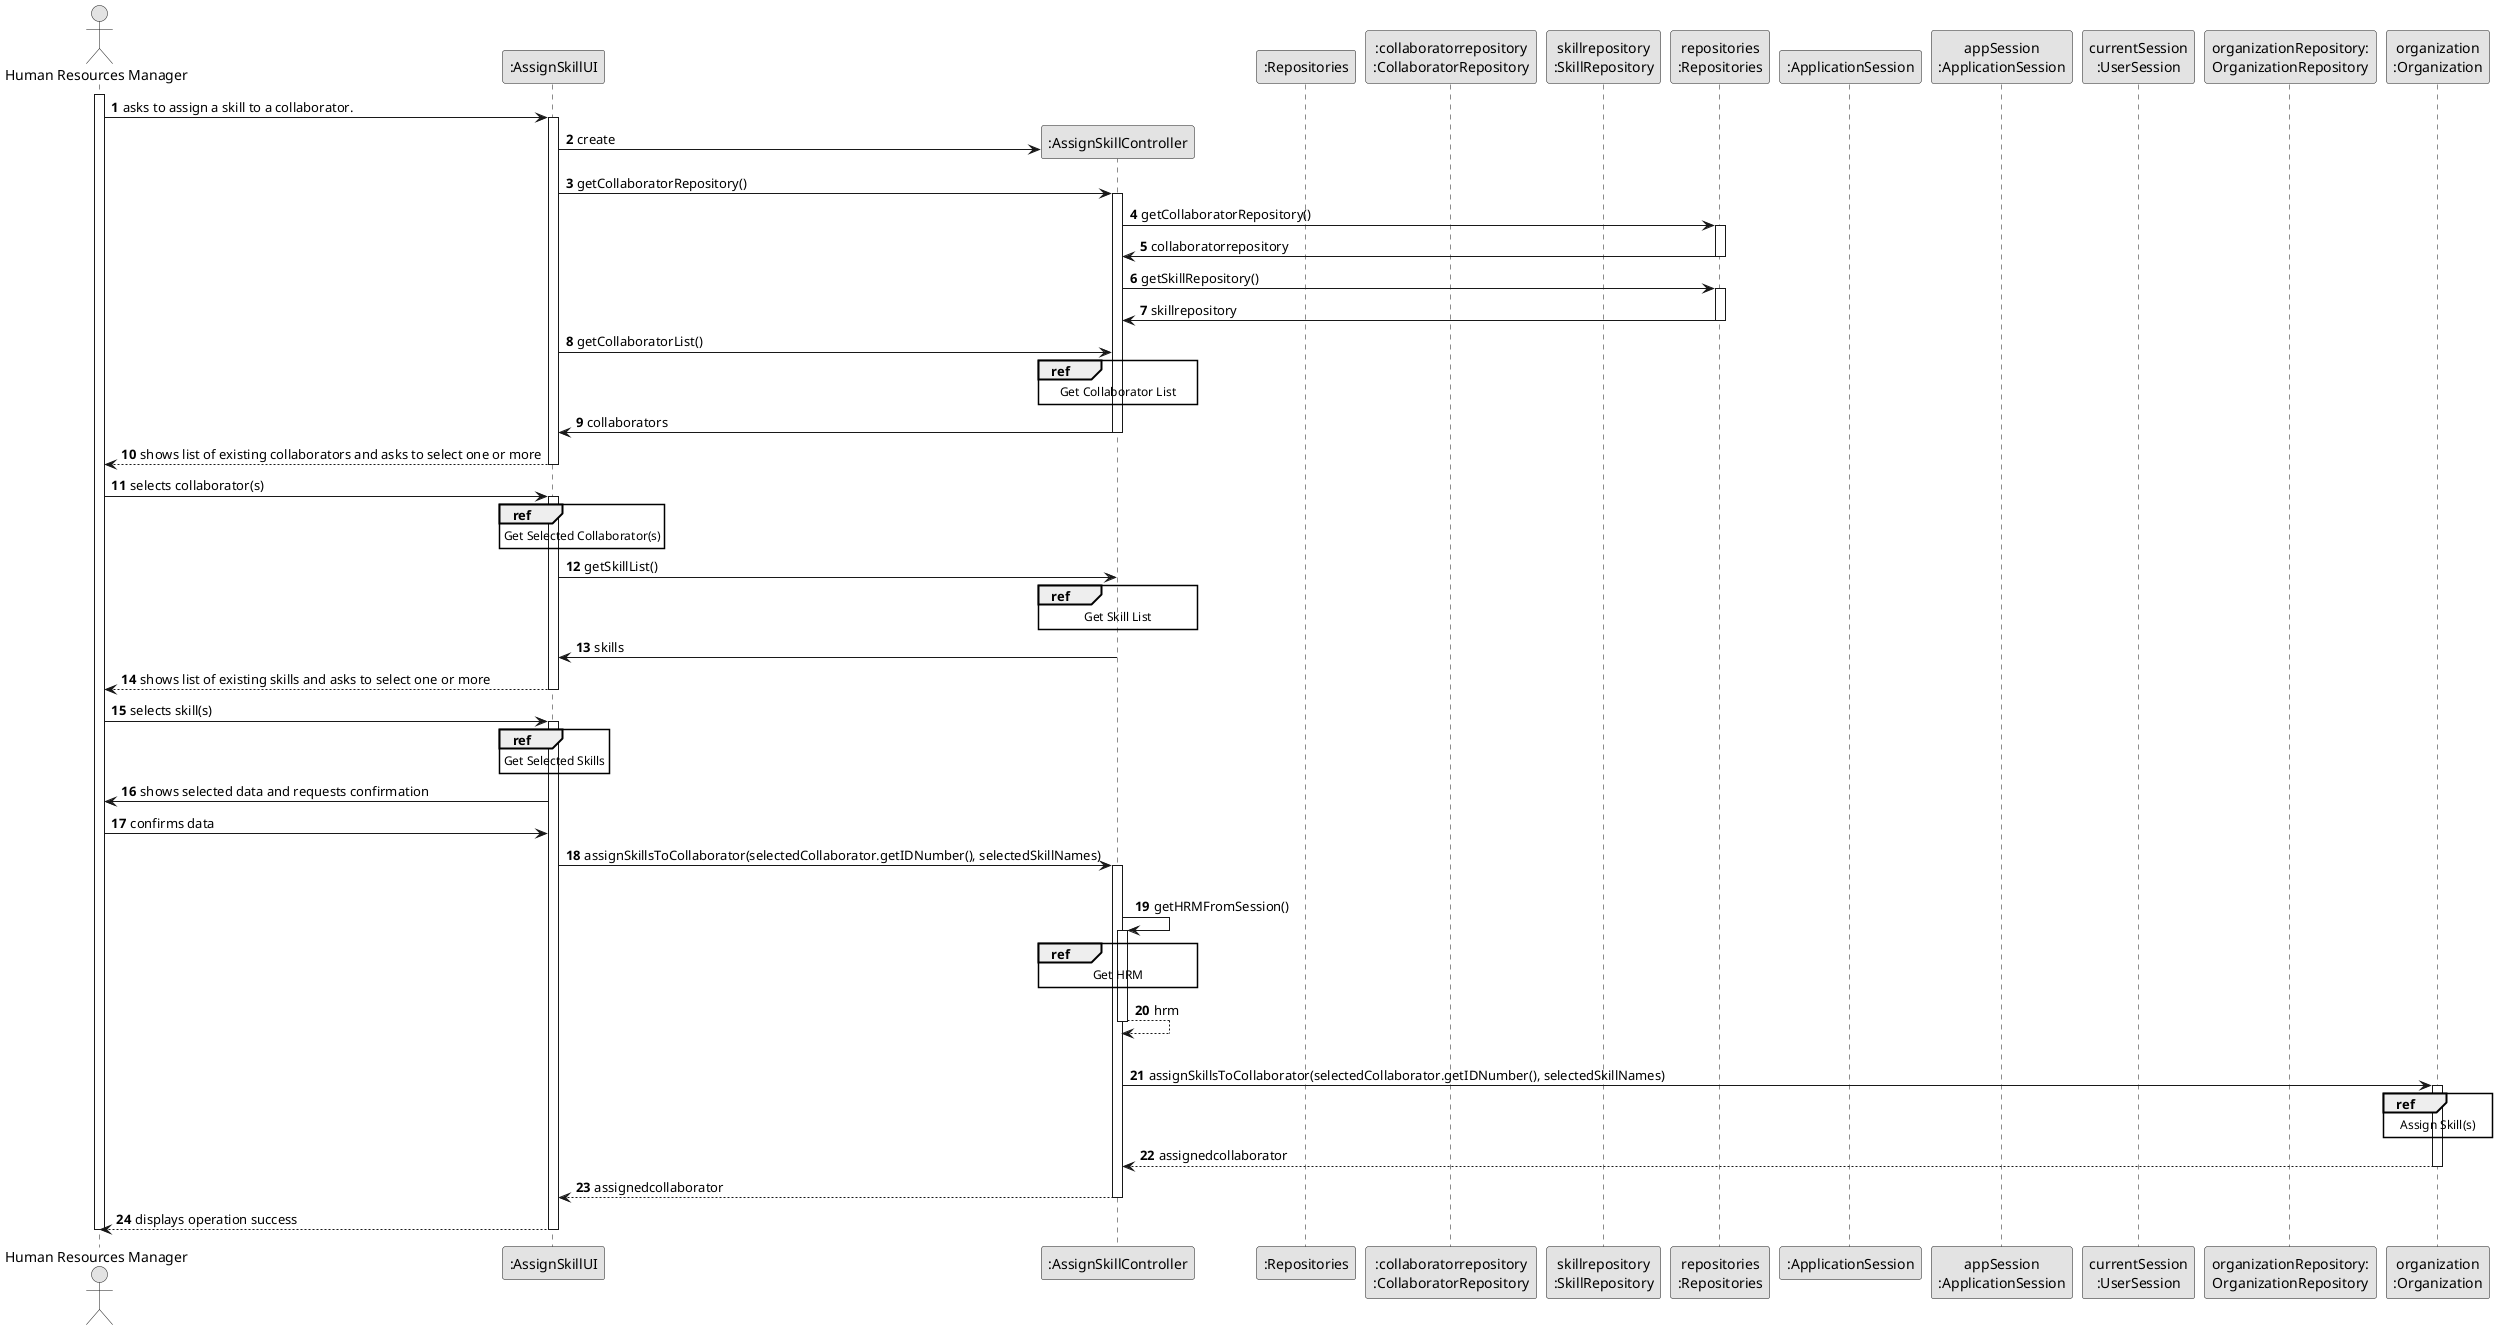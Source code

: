 @startuml
skinparam monochrome true
skinparam packageStyle rectangle
skinparam shadowing false

autonumber

'hide footbox
actor "Human Resources Manager" as ADM
participant ":AssignSkillUI" as UI
participant ":AssignSkillController" as CTRL
participant ":Repositories" as RepositorySingleton
participant ":collaboratorrepository\n:CollaboratorRepository" as CR
participant "skillrepository\n:SkillRepository" as SR
participant "repositories\n:Repositories" as PLAT
participant ":ApplicationSession" as _APP
participant "appSession\n:ApplicationSession" as APP
participant "currentSession\n:UserSession" as SESSAO
participant "organizationRepository:\nOrganizationRepository" as OrganizationRepository
participant "organization\n:Organization" as ORG

activate ADM

        ADM -> UI : asks to assign a skill to a collaborator.

        activate UI

'            UI --> ADM : requests data (name)
            'create CTRL
            UI -> CTRL** : create

                         UI -> CTRL : getCollaboratorRepository()
                         activate CTRL

                                 CTRL -> PLAT : getCollaboratorRepository()
                                         activate PLAT

                                     PLAT -> CTRL : collaboratorrepository
                                     deactivate PLAT

                                 CTRL -> PLAT : getSkillRepository()
                                         activate PLAT

                                     PLAT -> CTRL : skillrepository
                                     deactivate PLAT

            UI -> CTRL: getCollaboratorList()
        ref over CTRL
        Get Collaborator List
        end

        CTRL -> UI: collaborators
        deactivate CTRL

    UI --> ADM : shows list of existing collaborators and asks to select one or more
    deactivate UI

    ADM -> UI : selects collaborator(s)
    activate UI

        ref over UI
        Get Selected Collaborator(s)
        end


            UI -> CTRL: getSkillList()
        ref over CTRL
        Get Skill List
        end

        CTRL -> UI: skills
        deactivate CTRL


    UI --> ADM : shows list of existing skills and asks to select one or more
    deactivate UI


   ADM -> UI : selects skill(s)
   activate UI

        ref over UI
        Get Selected Skills
        end



   UI -> ADM : shows selected data and requests confirmation

   ADM -> UI : confirms data

   UI -> CTRL: assignSkillsToCollaborator(selectedCollaborator.getIDNumber(), selectedSkillNames)
   activate CTRL


            |||
            CTRL -> CTRL : getHRMFromSession()
            activate CTRL

            ref over CTRL
            Get HRM
            end

                CTRL --> CTRL : hrm
            deactivate CTRL

            |||
            CTRL -> ORG: assignSkillsToCollaborator(selectedCollaborator.getIDNumber(), selectedSkillNames)
            activate ORG



                    ref over ORG
                    Assign Skill(s)
                    end

                ORG --> CTRL : assignedcollaborator

            deactivate ORG

            CTRL --> UI: assignedcollaborator
            deactivate CTRL
            UI --> ADM: displays operation success
    deactivate UI

deactivate ADM

@enduml